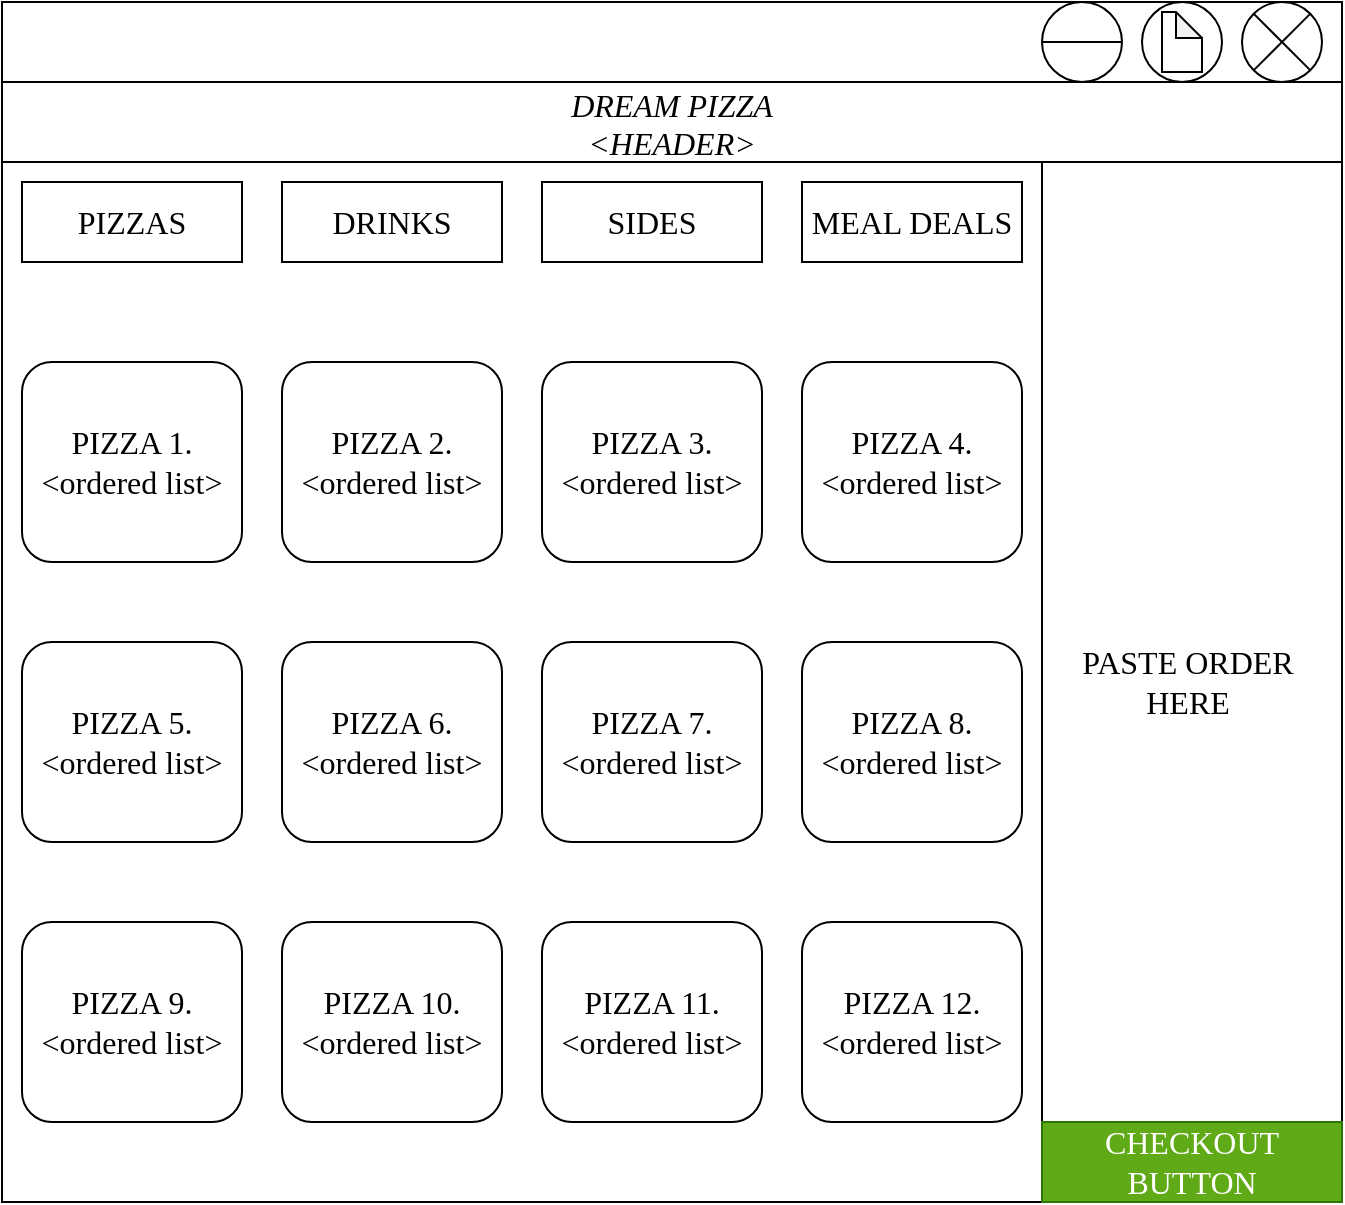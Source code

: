 <mxfile pages="5">
    <diagram id="wFE0QG_FPsp0jaGvCLVb" name="Page-1">
        <mxGraphModel dx="852" dy="790" grid="1" gridSize="10" guides="1" tooltips="1" connect="1" arrows="1" fold="1" page="1" pageScale="1" pageWidth="850" pageHeight="1100" math="0" shadow="0">
            <root>
                <mxCell id="0"/>
                <mxCell id="1" parent="0"/>
                <mxCell id="IC2AhyjfLtijDKhZPdGc-1" value="" style="rounded=0;whiteSpace=wrap;html=1;" vertex="1" parent="1">
                    <mxGeometry x="80" width="670" height="40" as="geometry"/>
                </mxCell>
                <mxCell id="IC2AhyjfLtijDKhZPdGc-2" value="DREAM PIZZA&#10;&lt;HEADER&gt;" style="swimlane;fontFamily=Comic Sans MS;fontSize=16;fontStyle=2;startSize=40;" vertex="1" parent="1">
                    <mxGeometry x="80" y="40" width="670" height="560" as="geometry">
                        <mxRectangle x="80" y="40" width="150" height="40" as="alternateBounds"/>
                    </mxGeometry>
                </mxCell>
                <mxCell id="IC2AhyjfLtijDKhZPdGc-3" value="PASTE ORDER&amp;nbsp; HERE&amp;nbsp;" style="rounded=0;whiteSpace=wrap;html=1;fontFamily=Comic Sans MS;fontSize=16;" vertex="1" parent="IC2AhyjfLtijDKhZPdGc-2">
                    <mxGeometry x="520" y="40" width="150" height="520" as="geometry"/>
                </mxCell>
                <mxCell id="IC2AhyjfLtijDKhZPdGc-4" value="CHECKOUT BUTTON" style="rounded=0;whiteSpace=wrap;html=1;fontFamily=Comic Sans MS;fontSize=16;fillColor=#60a917;strokeColor=#2D7600;fontColor=#ffffff;" vertex="1" parent="IC2AhyjfLtijDKhZPdGc-2">
                    <mxGeometry x="520" y="520" width="150" height="40" as="geometry"/>
                </mxCell>
                <mxCell id="IC2AhyjfLtijDKhZPdGc-5" value="PIZZAS" style="rounded=0;whiteSpace=wrap;html=1;fontFamily=Comic Sans MS;fontSize=16;fillColor=none;" vertex="1" parent="IC2AhyjfLtijDKhZPdGc-2">
                    <mxGeometry x="10" y="50" width="110" height="40" as="geometry"/>
                </mxCell>
                <mxCell id="IC2AhyjfLtijDKhZPdGc-6" value="DRINKS" style="rounded=0;whiteSpace=wrap;html=1;fontFamily=Comic Sans MS;fontSize=16;fillColor=none;" vertex="1" parent="IC2AhyjfLtijDKhZPdGc-2">
                    <mxGeometry x="140" y="50" width="110" height="40" as="geometry"/>
                </mxCell>
                <mxCell id="IC2AhyjfLtijDKhZPdGc-7" value="SIDES" style="rounded=0;whiteSpace=wrap;html=1;fontFamily=Comic Sans MS;fontSize=16;fillColor=none;" vertex="1" parent="IC2AhyjfLtijDKhZPdGc-2">
                    <mxGeometry x="270" y="50" width="110" height="40" as="geometry"/>
                </mxCell>
                <mxCell id="IC2AhyjfLtijDKhZPdGc-8" value="MEAL DEALS" style="rounded=0;whiteSpace=wrap;html=1;fontFamily=Comic Sans MS;fontSize=16;fillColor=none;" vertex="1" parent="IC2AhyjfLtijDKhZPdGc-2">
                    <mxGeometry x="400" y="50" width="110" height="40" as="geometry"/>
                </mxCell>
                <mxCell id="IC2AhyjfLtijDKhZPdGc-9" value="PIZZA 1.&lt;br&gt;&amp;lt;ordered list&amp;gt;" style="rounded=1;whiteSpace=wrap;html=1;fontFamily=Comic Sans MS;fontSize=16;fillColor=none;" vertex="1" parent="IC2AhyjfLtijDKhZPdGc-2">
                    <mxGeometry x="10" y="140" width="110" height="100" as="geometry"/>
                </mxCell>
                <mxCell id="IC2AhyjfLtijDKhZPdGc-10" value="PIZZA 2.&lt;br&gt;&amp;lt;ordered list&amp;gt;" style="rounded=1;whiteSpace=wrap;html=1;fontFamily=Comic Sans MS;fontSize=16;fillColor=none;" vertex="1" parent="IC2AhyjfLtijDKhZPdGc-2">
                    <mxGeometry x="140" y="140" width="110" height="100" as="geometry"/>
                </mxCell>
                <mxCell id="IC2AhyjfLtijDKhZPdGc-11" value="PIZZA 3.&lt;br&gt;&amp;lt;ordered list&amp;gt;" style="rounded=1;whiteSpace=wrap;html=1;fontFamily=Comic Sans MS;fontSize=16;fillColor=none;" vertex="1" parent="IC2AhyjfLtijDKhZPdGc-2">
                    <mxGeometry x="270" y="140" width="110" height="100" as="geometry"/>
                </mxCell>
                <mxCell id="IC2AhyjfLtijDKhZPdGc-12" value="PIZZA 4.&lt;br&gt;&amp;lt;ordered list&amp;gt;" style="rounded=1;whiteSpace=wrap;html=1;fontFamily=Comic Sans MS;fontSize=16;fillColor=none;" vertex="1" parent="IC2AhyjfLtijDKhZPdGc-2">
                    <mxGeometry x="400" y="140" width="110" height="100" as="geometry"/>
                </mxCell>
                <mxCell id="IC2AhyjfLtijDKhZPdGc-13" value="PIZZA 5.&lt;br&gt;&amp;lt;ordered list&amp;gt;" style="rounded=1;whiteSpace=wrap;html=1;fontFamily=Comic Sans MS;fontSize=16;fillColor=none;" vertex="1" parent="IC2AhyjfLtijDKhZPdGc-2">
                    <mxGeometry x="10" y="280" width="110" height="100" as="geometry"/>
                </mxCell>
                <mxCell id="IC2AhyjfLtijDKhZPdGc-14" value="PIZZA 6.&lt;br&gt;&amp;lt;ordered list&amp;gt;" style="rounded=1;whiteSpace=wrap;html=1;fontFamily=Comic Sans MS;fontSize=16;fillColor=none;" vertex="1" parent="IC2AhyjfLtijDKhZPdGc-2">
                    <mxGeometry x="140" y="280" width="110" height="100" as="geometry"/>
                </mxCell>
                <mxCell id="IC2AhyjfLtijDKhZPdGc-15" value="PIZZA 7.&lt;br&gt;&amp;lt;ordered list&amp;gt;" style="rounded=1;whiteSpace=wrap;html=1;fontFamily=Comic Sans MS;fontSize=16;fillColor=none;" vertex="1" parent="IC2AhyjfLtijDKhZPdGc-2">
                    <mxGeometry x="270" y="280" width="110" height="100" as="geometry"/>
                </mxCell>
                <mxCell id="IC2AhyjfLtijDKhZPdGc-16" value="PIZZA 8.&lt;br&gt;&amp;lt;ordered list&amp;gt;" style="rounded=1;whiteSpace=wrap;html=1;fontFamily=Comic Sans MS;fontSize=16;fillColor=none;" vertex="1" parent="IC2AhyjfLtijDKhZPdGc-2">
                    <mxGeometry x="400" y="280" width="110" height="100" as="geometry"/>
                </mxCell>
                <mxCell id="IC2AhyjfLtijDKhZPdGc-17" value="PIZZA 9.&lt;br&gt;&amp;lt;ordered list&amp;gt;" style="rounded=1;whiteSpace=wrap;html=1;fontFamily=Comic Sans MS;fontSize=16;fillColor=none;" vertex="1" parent="IC2AhyjfLtijDKhZPdGc-2">
                    <mxGeometry x="10" y="420" width="110" height="100" as="geometry"/>
                </mxCell>
                <mxCell id="IC2AhyjfLtijDKhZPdGc-18" value="PIZZA 10.&lt;br&gt;&amp;lt;ordered list&amp;gt;" style="rounded=1;whiteSpace=wrap;html=1;fontFamily=Comic Sans MS;fontSize=16;fillColor=none;" vertex="1" parent="IC2AhyjfLtijDKhZPdGc-2">
                    <mxGeometry x="140" y="420" width="110" height="100" as="geometry"/>
                </mxCell>
                <mxCell id="IC2AhyjfLtijDKhZPdGc-19" value="PIZZA 11.&lt;br&gt;&amp;lt;ordered list&amp;gt;" style="rounded=1;whiteSpace=wrap;html=1;fontFamily=Comic Sans MS;fontSize=16;fillColor=none;" vertex="1" parent="IC2AhyjfLtijDKhZPdGc-2">
                    <mxGeometry x="270" y="420" width="110" height="100" as="geometry"/>
                </mxCell>
                <mxCell id="IC2AhyjfLtijDKhZPdGc-20" value="PIZZA 12.&lt;br&gt;&amp;lt;ordered list&amp;gt;" style="rounded=1;whiteSpace=wrap;html=1;fontFamily=Comic Sans MS;fontSize=16;fillColor=none;" vertex="1" parent="IC2AhyjfLtijDKhZPdGc-2">
                    <mxGeometry x="400" y="420" width="110" height="100" as="geometry"/>
                </mxCell>
                <mxCell id="IC2AhyjfLtijDKhZPdGc-21" value="" style="ellipse;whiteSpace=wrap;html=1;aspect=fixed;" vertex="1" parent="1">
                    <mxGeometry x="650" width="40" height="40" as="geometry"/>
                </mxCell>
                <mxCell id="IC2AhyjfLtijDKhZPdGc-22" value="" style="shape=sumEllipse;perimeter=ellipsePerimeter;whiteSpace=wrap;html=1;backgroundOutline=1;" vertex="1" parent="1">
                    <mxGeometry x="700" width="40" height="40" as="geometry"/>
                </mxCell>
                <mxCell id="IC2AhyjfLtijDKhZPdGc-23" value="" style="shape=lineEllipse;perimeter=ellipsePerimeter;whiteSpace=wrap;html=1;backgroundOutline=1;" vertex="1" parent="1">
                    <mxGeometry x="600" width="40" height="40" as="geometry"/>
                </mxCell>
                <mxCell id="IC2AhyjfLtijDKhZPdGc-24" value="" style="shape=note;whiteSpace=wrap;html=1;backgroundOutline=1;darkOpacity=0.05;size=13;" vertex="1" parent="1">
                    <mxGeometry x="660" y="5" width="20" height="30" as="geometry"/>
                </mxCell>
            </root>
        </mxGraphModel>
    </diagram>
    <diagram id="GlkimJcpATCNn6RtaDOo" name="PIZZA SLIDE">
        <mxGraphModel dx="852" dy="790" grid="1" gridSize="10" guides="1" tooltips="1" connect="1" arrows="1" fold="1" page="1" pageScale="1" pageWidth="850" pageHeight="1100" math="0" shadow="0">
            <root>
                <mxCell id="XR44AwQ2NwxzT8CzdS9T-0"/>
                <mxCell id="XR44AwQ2NwxzT8CzdS9T-1" parent="XR44AwQ2NwxzT8CzdS9T-0"/>
                <mxCell id="dac6--zJnHFsSlpAgKu--0" value="" style="rounded=0;whiteSpace=wrap;html=1;" vertex="1" parent="XR44AwQ2NwxzT8CzdS9T-1">
                    <mxGeometry x="80" width="670" height="40" as="geometry"/>
                </mxCell>
                <mxCell id="XR44AwQ2NwxzT8CzdS9T-2" value="DREAM PIZZA&#10;&lt;HEADER&gt;" style="swimlane;fontFamily=Comic Sans MS;fontSize=16;fontStyle=2;startSize=40;" parent="XR44AwQ2NwxzT8CzdS9T-1" vertex="1">
                    <mxGeometry x="80" y="40" width="670" height="560" as="geometry">
                        <mxRectangle x="80" y="40" width="150" height="40" as="alternateBounds"/>
                    </mxGeometry>
                </mxCell>
                <mxCell id="XR44AwQ2NwxzT8CzdS9T-4" value="PASTE ORDER&amp;nbsp; HERE&amp;nbsp;" style="rounded=0;whiteSpace=wrap;html=1;fontFamily=Comic Sans MS;fontSize=16;" parent="XR44AwQ2NwxzT8CzdS9T-2" vertex="1">
                    <mxGeometry x="520" y="40" width="150" height="520" as="geometry"/>
                </mxCell>
                <mxCell id="XR44AwQ2NwxzT8CzdS9T-5" value="CHECKOUT BUTTON" style="rounded=0;whiteSpace=wrap;html=1;fontFamily=Comic Sans MS;fontSize=16;fillColor=#60a917;strokeColor=#2D7600;fontColor=#ffffff;" parent="XR44AwQ2NwxzT8CzdS9T-2" vertex="1">
                    <mxGeometry x="520" y="520" width="150" height="40" as="geometry"/>
                </mxCell>
                <mxCell id="XR44AwQ2NwxzT8CzdS9T-6" value="PIZZAS" style="rounded=0;whiteSpace=wrap;html=1;fontFamily=Comic Sans MS;fontSize=16;fillColor=none;" parent="XR44AwQ2NwxzT8CzdS9T-2" vertex="1">
                    <mxGeometry x="10" y="50" width="110" height="40" as="geometry"/>
                </mxCell>
                <mxCell id="XR44AwQ2NwxzT8CzdS9T-7" value="DRINKS" style="rounded=0;whiteSpace=wrap;html=1;fontFamily=Comic Sans MS;fontSize=16;fillColor=none;" parent="XR44AwQ2NwxzT8CzdS9T-2" vertex="1">
                    <mxGeometry x="140" y="50" width="110" height="40" as="geometry"/>
                </mxCell>
                <mxCell id="XR44AwQ2NwxzT8CzdS9T-8" value="SIDES" style="rounded=0;whiteSpace=wrap;html=1;fontFamily=Comic Sans MS;fontSize=16;fillColor=none;" parent="XR44AwQ2NwxzT8CzdS9T-2" vertex="1">
                    <mxGeometry x="270" y="50" width="110" height="40" as="geometry"/>
                </mxCell>
                <mxCell id="XR44AwQ2NwxzT8CzdS9T-9" value="MEAL DEALS" style="rounded=0;whiteSpace=wrap;html=1;fontFamily=Comic Sans MS;fontSize=16;fillColor=none;" parent="XR44AwQ2NwxzT8CzdS9T-2" vertex="1">
                    <mxGeometry x="400" y="50" width="110" height="40" as="geometry"/>
                </mxCell>
                <mxCell id="XR44AwQ2NwxzT8CzdS9T-10" value="PIZZA 1.&lt;br&gt;&amp;lt;ordered list&amp;gt;" style="rounded=1;whiteSpace=wrap;html=1;fontFamily=Comic Sans MS;fontSize=16;fillColor=none;" parent="XR44AwQ2NwxzT8CzdS9T-2" vertex="1">
                    <mxGeometry x="10" y="140" width="110" height="100" as="geometry"/>
                </mxCell>
                <mxCell id="XR44AwQ2NwxzT8CzdS9T-19" value="PIZZA 2.&lt;br&gt;&amp;lt;ordered list&amp;gt;" style="rounded=1;whiteSpace=wrap;html=1;fontFamily=Comic Sans MS;fontSize=16;fillColor=none;" parent="XR44AwQ2NwxzT8CzdS9T-2" vertex="1">
                    <mxGeometry x="140" y="140" width="110" height="100" as="geometry"/>
                </mxCell>
                <mxCell id="XR44AwQ2NwxzT8CzdS9T-20" value="PIZZA 3.&lt;br&gt;&amp;lt;ordered list&amp;gt;" style="rounded=1;whiteSpace=wrap;html=1;fontFamily=Comic Sans MS;fontSize=16;fillColor=none;" parent="XR44AwQ2NwxzT8CzdS9T-2" vertex="1">
                    <mxGeometry x="270" y="140" width="110" height="100" as="geometry"/>
                </mxCell>
                <mxCell id="XR44AwQ2NwxzT8CzdS9T-21" value="PIZZA 4.&lt;br&gt;&amp;lt;ordered list&amp;gt;" style="rounded=1;whiteSpace=wrap;html=1;fontFamily=Comic Sans MS;fontSize=16;fillColor=none;" parent="XR44AwQ2NwxzT8CzdS9T-2" vertex="1">
                    <mxGeometry x="400" y="140" width="110" height="100" as="geometry"/>
                </mxCell>
                <mxCell id="XR44AwQ2NwxzT8CzdS9T-22" value="PIZZA 5.&lt;br&gt;&amp;lt;ordered list&amp;gt;" style="rounded=1;whiteSpace=wrap;html=1;fontFamily=Comic Sans MS;fontSize=16;fillColor=none;" parent="XR44AwQ2NwxzT8CzdS9T-2" vertex="1">
                    <mxGeometry x="10" y="280" width="110" height="100" as="geometry"/>
                </mxCell>
                <mxCell id="XR44AwQ2NwxzT8CzdS9T-23" value="PIZZA 6.&lt;br&gt;&amp;lt;ordered list&amp;gt;" style="rounded=1;whiteSpace=wrap;html=1;fontFamily=Comic Sans MS;fontSize=16;fillColor=none;" parent="XR44AwQ2NwxzT8CzdS9T-2" vertex="1">
                    <mxGeometry x="140" y="280" width="110" height="100" as="geometry"/>
                </mxCell>
                <mxCell id="XR44AwQ2NwxzT8CzdS9T-24" value="PIZZA 7.&lt;br&gt;&amp;lt;ordered list&amp;gt;" style="rounded=1;whiteSpace=wrap;html=1;fontFamily=Comic Sans MS;fontSize=16;fillColor=none;" parent="XR44AwQ2NwxzT8CzdS9T-2" vertex="1">
                    <mxGeometry x="270" y="280" width="110" height="100" as="geometry"/>
                </mxCell>
                <mxCell id="XR44AwQ2NwxzT8CzdS9T-25" value="PIZZA 8.&lt;br&gt;&amp;lt;ordered list&amp;gt;" style="rounded=1;whiteSpace=wrap;html=1;fontFamily=Comic Sans MS;fontSize=16;fillColor=none;" parent="XR44AwQ2NwxzT8CzdS9T-2" vertex="1">
                    <mxGeometry x="400" y="280" width="110" height="100" as="geometry"/>
                </mxCell>
                <mxCell id="XR44AwQ2NwxzT8CzdS9T-26" value="PIZZA 9.&lt;br&gt;&amp;lt;ordered list&amp;gt;" style="rounded=1;whiteSpace=wrap;html=1;fontFamily=Comic Sans MS;fontSize=16;fillColor=none;" parent="XR44AwQ2NwxzT8CzdS9T-2" vertex="1">
                    <mxGeometry x="10" y="420" width="110" height="100" as="geometry"/>
                </mxCell>
                <mxCell id="XR44AwQ2NwxzT8CzdS9T-27" value="PIZZA 10.&lt;br&gt;&amp;lt;ordered list&amp;gt;" style="rounded=1;whiteSpace=wrap;html=1;fontFamily=Comic Sans MS;fontSize=16;fillColor=none;" parent="XR44AwQ2NwxzT8CzdS9T-2" vertex="1">
                    <mxGeometry x="140" y="420" width="110" height="100" as="geometry"/>
                </mxCell>
                <mxCell id="XR44AwQ2NwxzT8CzdS9T-28" value="PIZZA 11.&lt;br&gt;&amp;lt;ordered list&amp;gt;" style="rounded=1;whiteSpace=wrap;html=1;fontFamily=Comic Sans MS;fontSize=16;fillColor=none;" parent="XR44AwQ2NwxzT8CzdS9T-2" vertex="1">
                    <mxGeometry x="270" y="420" width="110" height="100" as="geometry"/>
                </mxCell>
                <mxCell id="XR44AwQ2NwxzT8CzdS9T-29" value="PIZZA 12.&lt;br&gt;&amp;lt;ordered list&amp;gt;" style="rounded=1;whiteSpace=wrap;html=1;fontFamily=Comic Sans MS;fontSize=16;fillColor=none;" parent="XR44AwQ2NwxzT8CzdS9T-2" vertex="1">
                    <mxGeometry x="400" y="420" width="110" height="100" as="geometry"/>
                </mxCell>
                <mxCell id="dac6--zJnHFsSlpAgKu--3" value="" style="ellipse;whiteSpace=wrap;html=1;aspect=fixed;" vertex="1" parent="XR44AwQ2NwxzT8CzdS9T-1">
                    <mxGeometry x="650" width="40" height="40" as="geometry"/>
                </mxCell>
                <mxCell id="dac6--zJnHFsSlpAgKu--4" value="" style="shape=sumEllipse;perimeter=ellipsePerimeter;whiteSpace=wrap;html=1;backgroundOutline=1;" vertex="1" parent="XR44AwQ2NwxzT8CzdS9T-1">
                    <mxGeometry x="700" width="40" height="40" as="geometry"/>
                </mxCell>
                <mxCell id="dac6--zJnHFsSlpAgKu--7" value="" style="shape=lineEllipse;perimeter=ellipsePerimeter;whiteSpace=wrap;html=1;backgroundOutline=1;" vertex="1" parent="XR44AwQ2NwxzT8CzdS9T-1">
                    <mxGeometry x="600" width="40" height="40" as="geometry"/>
                </mxCell>
                <mxCell id="dac6--zJnHFsSlpAgKu--9" value="" style="shape=note;whiteSpace=wrap;html=1;backgroundOutline=1;darkOpacity=0.05;size=13;" vertex="1" parent="XR44AwQ2NwxzT8CzdS9T-1">
                    <mxGeometry x="660" y="5" width="20" height="30" as="geometry"/>
                </mxCell>
            </root>
        </mxGraphModel>
    </diagram>
    <diagram id="N8Tx15XElrd2MbyXIhk7" name="DRINK SLIDE">
        <mxGraphModel dx="852" dy="790" grid="1" gridSize="10" guides="1" tooltips="1" connect="1" arrows="1" fold="1" page="1" pageScale="1" pageWidth="850" pageHeight="1100" math="0" shadow="0">
            <root>
                <mxCell id="nKBoxALqI2H6ZXFP7PU8-0"/>
                <mxCell id="nKBoxALqI2H6ZXFP7PU8-1" parent="nKBoxALqI2H6ZXFP7PU8-0"/>
                <mxCell id="nKBoxALqI2H6ZXFP7PU8-2" value="DREAM PIZZA&#10;&lt;HEADER&gt;" style="swimlane;fontFamily=Comic Sans MS;fontSize=16;fontStyle=2;startSize=40;" parent="nKBoxALqI2H6ZXFP7PU8-1" vertex="1">
                    <mxGeometry x="80" y="40" width="670" height="560" as="geometry">
                        <mxRectangle x="80" y="40" width="150" height="40" as="alternateBounds"/>
                    </mxGeometry>
                </mxCell>
                <mxCell id="nKBoxALqI2H6ZXFP7PU8-3" value="PASTE ORDER&amp;nbsp; HERE&amp;nbsp;" style="rounded=0;whiteSpace=wrap;html=1;fontFamily=Comic Sans MS;fontSize=16;" parent="nKBoxALqI2H6ZXFP7PU8-2" vertex="1">
                    <mxGeometry x="520" y="40" width="150" height="520" as="geometry"/>
                </mxCell>
                <mxCell id="nKBoxALqI2H6ZXFP7PU8-4" value="CHECKOUT BUTTON" style="rounded=0;whiteSpace=wrap;html=1;fontFamily=Comic Sans MS;fontSize=16;fillColor=#60a917;strokeColor=#2D7600;fontColor=#ffffff;" parent="nKBoxALqI2H6ZXFP7PU8-2" vertex="1">
                    <mxGeometry x="520" y="520" width="150" height="40" as="geometry"/>
                </mxCell>
                <mxCell id="nKBoxALqI2H6ZXFP7PU8-5" value="PIZZAS" style="rounded=0;whiteSpace=wrap;html=1;fontFamily=Comic Sans MS;fontSize=16;fillColor=none;" parent="nKBoxALqI2H6ZXFP7PU8-2" vertex="1">
                    <mxGeometry x="10" y="50" width="110" height="40" as="geometry"/>
                </mxCell>
                <mxCell id="nKBoxALqI2H6ZXFP7PU8-6" value="DRINKS" style="rounded=0;whiteSpace=wrap;html=1;fontFamily=Comic Sans MS;fontSize=16;fillColor=none;" parent="nKBoxALqI2H6ZXFP7PU8-2" vertex="1">
                    <mxGeometry x="140" y="50" width="110" height="40" as="geometry"/>
                </mxCell>
                <mxCell id="nKBoxALqI2H6ZXFP7PU8-7" value="SIDES" style="rounded=0;whiteSpace=wrap;html=1;fontFamily=Comic Sans MS;fontSize=16;fillColor=none;" parent="nKBoxALqI2H6ZXFP7PU8-2" vertex="1">
                    <mxGeometry x="270" y="50" width="110" height="40" as="geometry"/>
                </mxCell>
                <mxCell id="nKBoxALqI2H6ZXFP7PU8-8" value="MEAL DEALS" style="rounded=0;whiteSpace=wrap;html=1;fontFamily=Comic Sans MS;fontSize=16;fillColor=none;" parent="nKBoxALqI2H6ZXFP7PU8-2" vertex="1">
                    <mxGeometry x="400" y="50" width="110" height="40" as="geometry"/>
                </mxCell>
                <mxCell id="nKBoxALqI2H6ZXFP7PU8-9" value="DRINK 1.&lt;br&gt;&amp;lt;ordered list&amp;gt;" style="rounded=1;whiteSpace=wrap;html=1;fontFamily=Comic Sans MS;fontSize=16;fillColor=none;" parent="nKBoxALqI2H6ZXFP7PU8-2" vertex="1">
                    <mxGeometry x="10" y="140" width="110" height="100" as="geometry"/>
                </mxCell>
                <mxCell id="nKBoxALqI2H6ZXFP7PU8-10" value="DRINK 2.&lt;br&gt;&amp;lt;ordered list&amp;gt;" style="rounded=1;whiteSpace=wrap;html=1;fontFamily=Comic Sans MS;fontSize=16;fillColor=none;" parent="nKBoxALqI2H6ZXFP7PU8-2" vertex="1">
                    <mxGeometry x="140" y="140" width="110" height="100" as="geometry"/>
                </mxCell>
                <mxCell id="nKBoxALqI2H6ZXFP7PU8-11" value="DRINK 3.&lt;br&gt;&amp;lt;ordered list&amp;gt;" style="rounded=1;whiteSpace=wrap;html=1;fontFamily=Comic Sans MS;fontSize=16;fillColor=none;" parent="nKBoxALqI2H6ZXFP7PU8-2" vertex="1">
                    <mxGeometry x="270" y="140" width="110" height="100" as="geometry"/>
                </mxCell>
                <mxCell id="nKBoxALqI2H6ZXFP7PU8-12" value="DRINK 4.&lt;br&gt;&amp;lt;ordered list&amp;gt;" style="rounded=1;whiteSpace=wrap;html=1;fontFamily=Comic Sans MS;fontSize=16;fillColor=none;" parent="nKBoxALqI2H6ZXFP7PU8-2" vertex="1">
                    <mxGeometry x="400" y="140" width="110" height="100" as="geometry"/>
                </mxCell>
                <mxCell id="nKBoxALqI2H6ZXFP7PU8-13" value="DRINK 5.&lt;br&gt;&amp;lt;ordered list&amp;gt;" style="rounded=1;whiteSpace=wrap;html=1;fontFamily=Comic Sans MS;fontSize=16;fillColor=none;" parent="nKBoxALqI2H6ZXFP7PU8-2" vertex="1">
                    <mxGeometry x="10" y="280" width="110" height="100" as="geometry"/>
                </mxCell>
                <mxCell id="nKBoxALqI2H6ZXFP7PU8-14" value="DRINK 6.&lt;br&gt;&amp;lt;ordered list&amp;gt;" style="rounded=1;whiteSpace=wrap;html=1;fontFamily=Comic Sans MS;fontSize=16;fillColor=none;" parent="nKBoxALqI2H6ZXFP7PU8-2" vertex="1">
                    <mxGeometry x="140" y="280" width="110" height="100" as="geometry"/>
                </mxCell>
                <mxCell id="nKBoxALqI2H6ZXFP7PU8-15" value="DRINK 7.&lt;br&gt;&amp;lt;ordered list&amp;gt;" style="rounded=1;whiteSpace=wrap;html=1;fontFamily=Comic Sans MS;fontSize=16;fillColor=none;" parent="nKBoxALqI2H6ZXFP7PU8-2" vertex="1">
                    <mxGeometry x="270" y="280" width="110" height="100" as="geometry"/>
                </mxCell>
                <mxCell id="nKBoxALqI2H6ZXFP7PU8-16" value="DRINK 8.&lt;br&gt;&amp;lt;ordered list&amp;gt;" style="rounded=1;whiteSpace=wrap;html=1;fontFamily=Comic Sans MS;fontSize=16;fillColor=none;" parent="nKBoxALqI2H6ZXFP7PU8-2" vertex="1">
                    <mxGeometry x="400" y="280" width="110" height="100" as="geometry"/>
                </mxCell>
                <mxCell id="nKBoxALqI2H6ZXFP7PU8-17" value="DRINK 9.&lt;br&gt;&amp;lt;ordered list&amp;gt;" style="rounded=1;whiteSpace=wrap;html=1;fontFamily=Comic Sans MS;fontSize=16;fillColor=none;" parent="nKBoxALqI2H6ZXFP7PU8-2" vertex="1">
                    <mxGeometry x="10" y="420" width="110" height="100" as="geometry"/>
                </mxCell>
                <mxCell id="nKBoxALqI2H6ZXFP7PU8-18" value="DRINK 10.&lt;br&gt;&amp;lt;ordered list&amp;gt;" style="rounded=1;whiteSpace=wrap;html=1;fontFamily=Comic Sans MS;fontSize=16;fillColor=none;" parent="nKBoxALqI2H6ZXFP7PU8-2" vertex="1">
                    <mxGeometry x="140" y="420" width="110" height="100" as="geometry"/>
                </mxCell>
                <mxCell id="LuCzs5bWiv7ZcgilRfu_-0" value="" style="rounded=0;whiteSpace=wrap;html=1;" vertex="1" parent="nKBoxALqI2H6ZXFP7PU8-1">
                    <mxGeometry x="80" width="670" height="40" as="geometry"/>
                </mxCell>
                <mxCell id="LuCzs5bWiv7ZcgilRfu_-1" value="" style="ellipse;whiteSpace=wrap;html=1;aspect=fixed;" vertex="1" parent="nKBoxALqI2H6ZXFP7PU8-1">
                    <mxGeometry x="650" width="40" height="40" as="geometry"/>
                </mxCell>
                <mxCell id="LuCzs5bWiv7ZcgilRfu_-2" value="" style="shape=sumEllipse;perimeter=ellipsePerimeter;whiteSpace=wrap;html=1;backgroundOutline=1;" vertex="1" parent="nKBoxALqI2H6ZXFP7PU8-1">
                    <mxGeometry x="700" width="40" height="40" as="geometry"/>
                </mxCell>
                <mxCell id="LuCzs5bWiv7ZcgilRfu_-3" value="" style="shape=lineEllipse;perimeter=ellipsePerimeter;whiteSpace=wrap;html=1;backgroundOutline=1;" vertex="1" parent="nKBoxALqI2H6ZXFP7PU8-1">
                    <mxGeometry x="600" width="40" height="40" as="geometry"/>
                </mxCell>
                <mxCell id="LuCzs5bWiv7ZcgilRfu_-4" value="" style="shape=note;whiteSpace=wrap;html=1;backgroundOutline=1;darkOpacity=0.05;size=13;" vertex="1" parent="nKBoxALqI2H6ZXFP7PU8-1">
                    <mxGeometry x="660" y="5" width="20" height="30" as="geometry"/>
                </mxCell>
            </root>
        </mxGraphModel>
    </diagram>
    <diagram id="LnDpVTBR1AAl2wpAe6pC" name="SIDES SLIDE">
        <mxGraphModel dx="852" dy="790" grid="1" gridSize="10" guides="1" tooltips="1" connect="1" arrows="1" fold="1" page="1" pageScale="1" pageWidth="850" pageHeight="1100" math="0" shadow="0">
            <root>
                <mxCell id="dUsbbLqPy4l3oWywdBTn-0"/>
                <mxCell id="dUsbbLqPy4l3oWywdBTn-1" parent="dUsbbLqPy4l3oWywdBTn-0"/>
                <mxCell id="dUsbbLqPy4l3oWywdBTn-2" value="DREAM PIZZA&#10;&lt;HEADER&gt;" style="swimlane;fontFamily=Comic Sans MS;fontSize=16;fontStyle=2;startSize=40;" parent="dUsbbLqPy4l3oWywdBTn-1" vertex="1">
                    <mxGeometry x="80" y="40" width="670" height="560" as="geometry">
                        <mxRectangle x="80" y="40" width="150" height="40" as="alternateBounds"/>
                    </mxGeometry>
                </mxCell>
                <mxCell id="dUsbbLqPy4l3oWywdBTn-3" value="PASTE ORDER&amp;nbsp; HERE&amp;nbsp;" style="rounded=0;whiteSpace=wrap;html=1;fontFamily=Comic Sans MS;fontSize=16;" parent="dUsbbLqPy4l3oWywdBTn-2" vertex="1">
                    <mxGeometry x="520" y="40" width="150" height="520" as="geometry"/>
                </mxCell>
                <mxCell id="dUsbbLqPy4l3oWywdBTn-4" value="CHECKOUT BUTTON" style="rounded=0;whiteSpace=wrap;html=1;fontFamily=Comic Sans MS;fontSize=16;fillColor=#60a917;strokeColor=#2D7600;fontColor=#ffffff;" parent="dUsbbLqPy4l3oWywdBTn-2" vertex="1">
                    <mxGeometry x="520" y="520" width="150" height="40" as="geometry"/>
                </mxCell>
                <mxCell id="dUsbbLqPy4l3oWywdBTn-5" value="PIZZAS" style="rounded=0;whiteSpace=wrap;html=1;fontFamily=Comic Sans MS;fontSize=16;fillColor=none;" parent="dUsbbLqPy4l3oWywdBTn-2" vertex="1">
                    <mxGeometry x="10" y="50" width="110" height="40" as="geometry"/>
                </mxCell>
                <mxCell id="dUsbbLqPy4l3oWywdBTn-6" value="DRINKS" style="rounded=0;whiteSpace=wrap;html=1;fontFamily=Comic Sans MS;fontSize=16;fillColor=none;" parent="dUsbbLqPy4l3oWywdBTn-2" vertex="1">
                    <mxGeometry x="140" y="50" width="110" height="40" as="geometry"/>
                </mxCell>
                <mxCell id="dUsbbLqPy4l3oWywdBTn-7" value="SIDES" style="rounded=0;whiteSpace=wrap;html=1;fontFamily=Comic Sans MS;fontSize=16;fillColor=none;" parent="dUsbbLqPy4l3oWywdBTn-2" vertex="1">
                    <mxGeometry x="270" y="50" width="110" height="40" as="geometry"/>
                </mxCell>
                <mxCell id="dUsbbLqPy4l3oWywdBTn-8" value="MEAL DEALS" style="rounded=0;whiteSpace=wrap;html=1;fontFamily=Comic Sans MS;fontSize=16;fillColor=none;" parent="dUsbbLqPy4l3oWywdBTn-2" vertex="1">
                    <mxGeometry x="400" y="50" width="110" height="40" as="geometry"/>
                </mxCell>
                <mxCell id="dUsbbLqPy4l3oWywdBTn-9" value="SIDE 1.&lt;br&gt;&amp;lt;ordered list&amp;gt;" style="rounded=1;whiteSpace=wrap;html=1;fontFamily=Comic Sans MS;fontSize=16;fillColor=none;" parent="dUsbbLqPy4l3oWywdBTn-2" vertex="1">
                    <mxGeometry x="10" y="140" width="110" height="100" as="geometry"/>
                </mxCell>
                <mxCell id="dUsbbLqPy4l3oWywdBTn-10" value="SIDE 2.&lt;br&gt;&amp;lt;ordered list&amp;gt;" style="rounded=1;whiteSpace=wrap;html=1;fontFamily=Comic Sans MS;fontSize=16;fillColor=none;" parent="dUsbbLqPy4l3oWywdBTn-2" vertex="1">
                    <mxGeometry x="140" y="140" width="110" height="100" as="geometry"/>
                </mxCell>
                <mxCell id="dUsbbLqPy4l3oWywdBTn-11" value="SIDE 3.&lt;br&gt;&amp;lt;ordered list&amp;gt;" style="rounded=1;whiteSpace=wrap;html=1;fontFamily=Comic Sans MS;fontSize=16;fillColor=none;" parent="dUsbbLqPy4l3oWywdBTn-2" vertex="1">
                    <mxGeometry x="270" y="140" width="110" height="100" as="geometry"/>
                </mxCell>
                <mxCell id="dUsbbLqPy4l3oWywdBTn-12" value="SIDE 4.&lt;br&gt;&amp;lt;ordered list&amp;gt;" style="rounded=1;whiteSpace=wrap;html=1;fontFamily=Comic Sans MS;fontSize=16;fillColor=none;" parent="dUsbbLqPy4l3oWywdBTn-2" vertex="1">
                    <mxGeometry x="400" y="140" width="110" height="100" as="geometry"/>
                </mxCell>
                <mxCell id="dUsbbLqPy4l3oWywdBTn-13" value="SIDE 5.&lt;br&gt;&amp;lt;ordered list&amp;gt;" style="rounded=1;whiteSpace=wrap;html=1;fontFamily=Comic Sans MS;fontSize=16;fillColor=none;" parent="dUsbbLqPy4l3oWywdBTn-2" vertex="1">
                    <mxGeometry x="10" y="280" width="110" height="100" as="geometry"/>
                </mxCell>
                <mxCell id="dUsbbLqPy4l3oWywdBTn-14" value="SIDE 6.&lt;br&gt;&amp;lt;ordered list&amp;gt;" style="rounded=1;whiteSpace=wrap;html=1;fontFamily=Comic Sans MS;fontSize=16;fillColor=none;" parent="dUsbbLqPy4l3oWywdBTn-2" vertex="1">
                    <mxGeometry x="140" y="280" width="110" height="100" as="geometry"/>
                </mxCell>
                <mxCell id="dUsbbLqPy4l3oWywdBTn-15" value="SIDE 7.&lt;br&gt;&amp;lt;ordered list&amp;gt;" style="rounded=1;whiteSpace=wrap;html=1;fontFamily=Comic Sans MS;fontSize=16;fillColor=none;" parent="dUsbbLqPy4l3oWywdBTn-2" vertex="1">
                    <mxGeometry x="270" y="280" width="110" height="100" as="geometry"/>
                </mxCell>
                <mxCell id="dUsbbLqPy4l3oWywdBTn-16" value="SIDE 8.&lt;br&gt;&amp;lt;ordered list&amp;gt;" style="rounded=1;whiteSpace=wrap;html=1;fontFamily=Comic Sans MS;fontSize=16;fillColor=none;" parent="dUsbbLqPy4l3oWywdBTn-2" vertex="1">
                    <mxGeometry x="400" y="280" width="110" height="100" as="geometry"/>
                </mxCell>
                <mxCell id="dUsbbLqPy4l3oWywdBTn-17" value="SIDE 9.&lt;br&gt;&amp;lt;ordered list&amp;gt;" style="rounded=1;whiteSpace=wrap;html=1;fontFamily=Comic Sans MS;fontSize=16;fillColor=none;" parent="dUsbbLqPy4l3oWywdBTn-2" vertex="1">
                    <mxGeometry x="10" y="420" width="110" height="100" as="geometry"/>
                </mxCell>
                <mxCell id="dUsbbLqPy4l3oWywdBTn-18" value="SIDE 10.&lt;br&gt;&amp;lt;ordered list&amp;gt;" style="rounded=1;whiteSpace=wrap;html=1;fontFamily=Comic Sans MS;fontSize=16;fillColor=none;" parent="dUsbbLqPy4l3oWywdBTn-2" vertex="1">
                    <mxGeometry x="140" y="420" width="110" height="100" as="geometry"/>
                </mxCell>
                <mxCell id="dUsbbLqPy4l3oWywdBTn-19" value="SIDE 11.&lt;br&gt;&amp;lt;ordered list&amp;gt;" style="rounded=1;whiteSpace=wrap;html=1;fontFamily=Comic Sans MS;fontSize=16;fillColor=none;" parent="dUsbbLqPy4l3oWywdBTn-2" vertex="1">
                    <mxGeometry x="270" y="420" width="110" height="100" as="geometry"/>
                </mxCell>
                <mxCell id="dUsbbLqPy4l3oWywdBTn-20" value="SIDE 12.&lt;br&gt;&amp;lt;ordered list&amp;gt;" style="rounded=1;whiteSpace=wrap;html=1;fontFamily=Comic Sans MS;fontSize=16;fillColor=none;" parent="dUsbbLqPy4l3oWywdBTn-2" vertex="1">
                    <mxGeometry x="400" y="420" width="110" height="100" as="geometry"/>
                </mxCell>
                <mxCell id="nf5utEZf_GiBws5jMMiE-0" value="" style="rounded=0;whiteSpace=wrap;html=1;" vertex="1" parent="dUsbbLqPy4l3oWywdBTn-1">
                    <mxGeometry x="80" width="670" height="40" as="geometry"/>
                </mxCell>
                <mxCell id="nf5utEZf_GiBws5jMMiE-1" value="" style="ellipse;whiteSpace=wrap;html=1;aspect=fixed;" vertex="1" parent="dUsbbLqPy4l3oWywdBTn-1">
                    <mxGeometry x="650" width="40" height="40" as="geometry"/>
                </mxCell>
                <mxCell id="nf5utEZf_GiBws5jMMiE-2" value="" style="shape=sumEllipse;perimeter=ellipsePerimeter;whiteSpace=wrap;html=1;backgroundOutline=1;" vertex="1" parent="dUsbbLqPy4l3oWywdBTn-1">
                    <mxGeometry x="700" width="40" height="40" as="geometry"/>
                </mxCell>
                <mxCell id="nf5utEZf_GiBws5jMMiE-3" value="" style="shape=lineEllipse;perimeter=ellipsePerimeter;whiteSpace=wrap;html=1;backgroundOutline=1;" vertex="1" parent="dUsbbLqPy4l3oWywdBTn-1">
                    <mxGeometry x="600" width="40" height="40" as="geometry"/>
                </mxCell>
                <mxCell id="nf5utEZf_GiBws5jMMiE-4" value="" style="shape=note;whiteSpace=wrap;html=1;backgroundOutline=1;darkOpacity=0.05;size=13;" vertex="1" parent="dUsbbLqPy4l3oWywdBTn-1">
                    <mxGeometry x="660" y="5" width="20" height="30" as="geometry"/>
                </mxCell>
            </root>
        </mxGraphModel>
    </diagram>
    <diagram name="MEAL DEALS SLIDE" id="xH2Lnw0Mh79M9ccgUUke">
        <mxGraphModel dx="852" dy="790" grid="1" gridSize="10" guides="1" tooltips="1" connect="1" arrows="1" fold="1" page="1" pageScale="1" pageWidth="850" pageHeight="1100" math="0" shadow="0">
            <root>
                <mxCell id="ZsuVSrsKeIJ1jZ00tNGm-0"/>
                <mxCell id="ZsuVSrsKeIJ1jZ00tNGm-1" parent="ZsuVSrsKeIJ1jZ00tNGm-0"/>
                <mxCell id="ZsuVSrsKeIJ1jZ00tNGm-2" value="DREAM PIZZA&#10;&lt;HEADER&gt;" style="swimlane;fontFamily=Comic Sans MS;fontSize=16;fontStyle=2;startSize=40;" parent="ZsuVSrsKeIJ1jZ00tNGm-1" vertex="1">
                    <mxGeometry x="80" y="40" width="670" height="560" as="geometry">
                        <mxRectangle x="80" y="40" width="150" height="40" as="alternateBounds"/>
                    </mxGeometry>
                </mxCell>
                <mxCell id="ZsuVSrsKeIJ1jZ00tNGm-3" value="PASTE ORDER&amp;nbsp; HERE&amp;nbsp;" style="rounded=0;whiteSpace=wrap;html=1;fontFamily=Comic Sans MS;fontSize=16;" parent="ZsuVSrsKeIJ1jZ00tNGm-2" vertex="1">
                    <mxGeometry x="520" y="40" width="150" height="520" as="geometry"/>
                </mxCell>
                <mxCell id="ZsuVSrsKeIJ1jZ00tNGm-4" value="CHECKOUT BUTTON" style="rounded=0;whiteSpace=wrap;html=1;fontFamily=Comic Sans MS;fontSize=16;fillColor=#60a917;strokeColor=#2D7600;fontColor=#ffffff;" parent="ZsuVSrsKeIJ1jZ00tNGm-2" vertex="1">
                    <mxGeometry x="520" y="520" width="150" height="40" as="geometry"/>
                </mxCell>
                <mxCell id="ZsuVSrsKeIJ1jZ00tNGm-5" value="PIZZAS" style="rounded=0;whiteSpace=wrap;html=1;fontFamily=Comic Sans MS;fontSize=16;fillColor=none;" parent="ZsuVSrsKeIJ1jZ00tNGm-2" vertex="1">
                    <mxGeometry x="10" y="50" width="110" height="40" as="geometry"/>
                </mxCell>
                <mxCell id="ZsuVSrsKeIJ1jZ00tNGm-6" value="DRINKS" style="rounded=0;whiteSpace=wrap;html=1;fontFamily=Comic Sans MS;fontSize=16;fillColor=none;" parent="ZsuVSrsKeIJ1jZ00tNGm-2" vertex="1">
                    <mxGeometry x="140" y="50" width="110" height="40" as="geometry"/>
                </mxCell>
                <mxCell id="ZsuVSrsKeIJ1jZ00tNGm-7" value="SIDES" style="rounded=0;whiteSpace=wrap;html=1;fontFamily=Comic Sans MS;fontSize=16;fillColor=none;" parent="ZsuVSrsKeIJ1jZ00tNGm-2" vertex="1">
                    <mxGeometry x="270" y="50" width="110" height="40" as="geometry"/>
                </mxCell>
                <mxCell id="ZsuVSrsKeIJ1jZ00tNGm-8" value="MEAL DEALS" style="rounded=0;whiteSpace=wrap;html=1;fontFamily=Comic Sans MS;fontSize=16;fillColor=none;" parent="ZsuVSrsKeIJ1jZ00tNGm-2" vertex="1">
                    <mxGeometry x="400" y="50" width="110" height="40" as="geometry"/>
                </mxCell>
                <mxCell id="ZsuVSrsKeIJ1jZ00tNGm-9" value="MEAL DEALS 1.&lt;br&gt;&amp;lt;ordered list&amp;gt;" style="rounded=1;whiteSpace=wrap;html=1;fontFamily=Comic Sans MS;fontSize=16;fillColor=none;" parent="ZsuVSrsKeIJ1jZ00tNGm-2" vertex="1">
                    <mxGeometry x="10" y="130" width="240" height="100" as="geometry"/>
                </mxCell>
                <mxCell id="ZsuVSrsKeIJ1jZ00tNGm-10" value="MEAL DEALS 2.&lt;br&gt;&amp;lt;ordered list&amp;gt;" style="rounded=1;whiteSpace=wrap;html=1;fontFamily=Comic Sans MS;fontSize=16;fillColor=none;" parent="ZsuVSrsKeIJ1jZ00tNGm-2" vertex="1">
                    <mxGeometry x="270" y="130" width="240" height="100" as="geometry"/>
                </mxCell>
                <mxCell id="ZsuVSrsKeIJ1jZ00tNGm-11" value="MEAL DEALS 3.&lt;br&gt;&amp;lt;ordered list&amp;gt;" style="rounded=1;whiteSpace=wrap;html=1;fontFamily=Comic Sans MS;fontSize=16;fillColor=none;" parent="ZsuVSrsKeIJ1jZ00tNGm-2" vertex="1">
                    <mxGeometry x="10" y="280" width="240" height="100" as="geometry"/>
                </mxCell>
                <mxCell id="ZsuVSrsKeIJ1jZ00tNGm-12" value="MEAL DEALS 4.&lt;br&gt;&amp;lt;ordered list&amp;gt;" style="rounded=1;whiteSpace=wrap;html=1;fontFamily=Comic Sans MS;fontSize=16;fillColor=none;" parent="ZsuVSrsKeIJ1jZ00tNGm-2" vertex="1">
                    <mxGeometry x="270" y="280" width="240" height="100" as="geometry"/>
                </mxCell>
                <mxCell id="ZsuVSrsKeIJ1jZ00tNGm-13" value="MEAL DEALS 5.&lt;br&gt;&amp;lt;ordered list&amp;gt;" style="rounded=1;whiteSpace=wrap;html=1;fontFamily=Comic Sans MS;fontSize=16;fillColor=none;" parent="ZsuVSrsKeIJ1jZ00tNGm-2" vertex="1">
                    <mxGeometry x="10" y="420" width="240" height="100" as="geometry"/>
                </mxCell>
                <mxCell id="ZsuVSrsKeIJ1jZ00tNGm-14" value="MEAL DEALS 6.&lt;br&gt;&amp;lt;ordered list&amp;gt;" style="rounded=1;whiteSpace=wrap;html=1;fontFamily=Comic Sans MS;fontSize=16;fillColor=none;" parent="ZsuVSrsKeIJ1jZ00tNGm-2" vertex="1">
                    <mxGeometry x="270" y="420" width="240" height="100" as="geometry"/>
                </mxCell>
                <mxCell id="UqhmZKsAcGBXjz68lp5_-0" value="" style="rounded=0;whiteSpace=wrap;html=1;" vertex="1" parent="ZsuVSrsKeIJ1jZ00tNGm-1">
                    <mxGeometry x="80" width="670" height="40" as="geometry"/>
                </mxCell>
                <mxCell id="UqhmZKsAcGBXjz68lp5_-1" value="" style="ellipse;whiteSpace=wrap;html=1;aspect=fixed;" vertex="1" parent="ZsuVSrsKeIJ1jZ00tNGm-1">
                    <mxGeometry x="650" width="40" height="40" as="geometry"/>
                </mxCell>
                <mxCell id="UqhmZKsAcGBXjz68lp5_-2" value="" style="shape=sumEllipse;perimeter=ellipsePerimeter;whiteSpace=wrap;html=1;backgroundOutline=1;" vertex="1" parent="ZsuVSrsKeIJ1jZ00tNGm-1">
                    <mxGeometry x="700" width="40" height="40" as="geometry"/>
                </mxCell>
                <mxCell id="UqhmZKsAcGBXjz68lp5_-3" value="" style="shape=lineEllipse;perimeter=ellipsePerimeter;whiteSpace=wrap;html=1;backgroundOutline=1;" vertex="1" parent="ZsuVSrsKeIJ1jZ00tNGm-1">
                    <mxGeometry x="600" width="40" height="40" as="geometry"/>
                </mxCell>
                <mxCell id="UqhmZKsAcGBXjz68lp5_-4" value="" style="shape=note;whiteSpace=wrap;html=1;backgroundOutline=1;darkOpacity=0.05;size=13;" vertex="1" parent="ZsuVSrsKeIJ1jZ00tNGm-1">
                    <mxGeometry x="660" y="5" width="20" height="30" as="geometry"/>
                </mxCell>
            </root>
        </mxGraphModel>
    </diagram>
</mxfile>